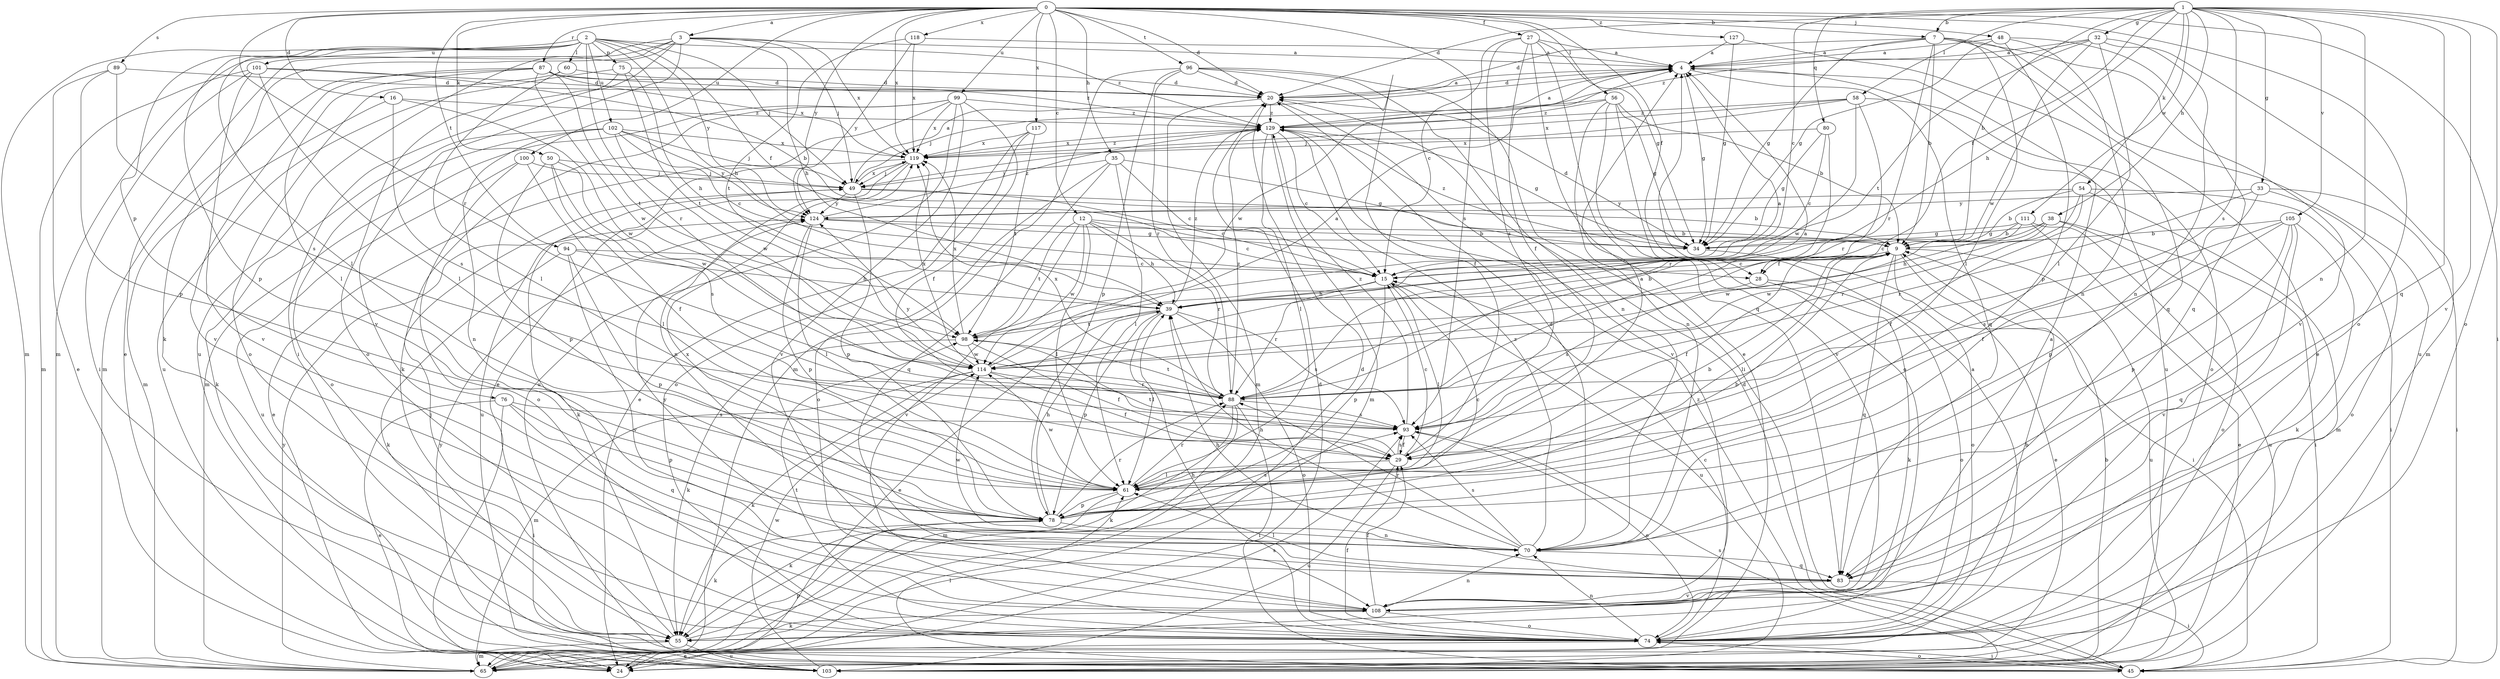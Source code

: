 strict digraph  {
0;
1;
2;
3;
4;
7;
9;
12;
15;
16;
20;
24;
27;
28;
29;
32;
33;
34;
35;
38;
39;
45;
48;
49;
50;
54;
55;
56;
58;
60;
61;
65;
70;
74;
75;
76;
78;
80;
83;
87;
88;
89;
93;
94;
96;
98;
99;
100;
101;
102;
103;
105;
108;
111;
114;
117;
118;
119;
124;
127;
129;
0 -> 3  [label=a];
0 -> 7  [label=b];
0 -> 12  [label=c];
0 -> 16  [label=d];
0 -> 20  [label=d];
0 -> 27  [label=f];
0 -> 28  [label=f];
0 -> 35  [label=h];
0 -> 45  [label=i];
0 -> 48  [label=j];
0 -> 50  [label=k];
0 -> 56  [label=l];
0 -> 74  [label=o];
0 -> 87  [label=r];
0 -> 88  [label=r];
0 -> 89  [label=s];
0 -> 93  [label=s];
0 -> 94  [label=t];
0 -> 96  [label=t];
0 -> 99  [label=u];
0 -> 100  [label=u];
0 -> 117  [label=x];
0 -> 118  [label=x];
0 -> 119  [label=x];
0 -> 124  [label=y];
0 -> 127  [label=z];
1 -> 7  [label=b];
1 -> 9  [label=b];
1 -> 15  [label=c];
1 -> 20  [label=d];
1 -> 28  [label=f];
1 -> 32  [label=g];
1 -> 33  [label=g];
1 -> 38  [label=h];
1 -> 39  [label=h];
1 -> 54  [label=k];
1 -> 58  [label=l];
1 -> 70  [label=n];
1 -> 74  [label=o];
1 -> 80  [label=q];
1 -> 83  [label=q];
1 -> 93  [label=s];
1 -> 105  [label=v];
1 -> 108  [label=v];
1 -> 111  [label=w];
2 -> 28  [label=f];
2 -> 39  [label=h];
2 -> 49  [label=j];
2 -> 60  [label=l];
2 -> 61  [label=l];
2 -> 65  [label=m];
2 -> 75  [label=p];
2 -> 76  [label=p];
2 -> 78  [label=p];
2 -> 88  [label=r];
2 -> 101  [label=u];
2 -> 102  [label=u];
2 -> 124  [label=y];
2 -> 129  [label=z];
3 -> 4  [label=a];
3 -> 24  [label=e];
3 -> 39  [label=h];
3 -> 45  [label=i];
3 -> 49  [label=j];
3 -> 55  [label=k];
3 -> 65  [label=m];
3 -> 103  [label=u];
3 -> 108  [label=v];
3 -> 119  [label=x];
4 -> 20  [label=d];
4 -> 34  [label=g];
4 -> 83  [label=q];
4 -> 103  [label=u];
4 -> 114  [label=w];
7 -> 4  [label=a];
7 -> 9  [label=b];
7 -> 20  [label=d];
7 -> 24  [label=e];
7 -> 34  [label=g];
7 -> 61  [label=l];
7 -> 88  [label=r];
7 -> 103  [label=u];
7 -> 108  [label=v];
9 -> 15  [label=c];
9 -> 24  [label=e];
9 -> 28  [label=f];
9 -> 29  [label=f];
9 -> 61  [label=l];
9 -> 74  [label=o];
9 -> 83  [label=q];
9 -> 103  [label=u];
12 -> 9  [label=b];
12 -> 15  [label=c];
12 -> 39  [label=h];
12 -> 61  [label=l];
12 -> 88  [label=r];
12 -> 98  [label=t];
12 -> 108  [label=v];
12 -> 114  [label=w];
15 -> 39  [label=h];
15 -> 61  [label=l];
15 -> 78  [label=p];
15 -> 88  [label=r];
15 -> 103  [label=u];
16 -> 65  [label=m];
16 -> 93  [label=s];
16 -> 114  [label=w];
16 -> 129  [label=z];
20 -> 4  [label=a];
20 -> 65  [label=m];
20 -> 108  [label=v];
20 -> 129  [label=z];
24 -> 20  [label=d];
27 -> 4  [label=a];
27 -> 15  [label=c];
27 -> 24  [label=e];
27 -> 29  [label=f];
27 -> 34  [label=g];
27 -> 83  [label=q];
27 -> 93  [label=s];
28 -> 55  [label=k];
28 -> 74  [label=o];
28 -> 93  [label=s];
29 -> 15  [label=c];
29 -> 61  [label=l];
29 -> 93  [label=s];
29 -> 98  [label=t];
29 -> 103  [label=u];
32 -> 4  [label=a];
32 -> 61  [label=l];
32 -> 65  [label=m];
32 -> 70  [label=n];
32 -> 98  [label=t];
32 -> 114  [label=w];
32 -> 129  [label=z];
33 -> 45  [label=i];
33 -> 74  [label=o];
33 -> 78  [label=p];
33 -> 88  [label=r];
33 -> 124  [label=y];
34 -> 20  [label=d];
34 -> 45  [label=i];
34 -> 129  [label=z];
35 -> 15  [label=c];
35 -> 34  [label=g];
35 -> 49  [label=j];
35 -> 61  [label=l];
35 -> 74  [label=o];
35 -> 83  [label=q];
38 -> 15  [label=c];
38 -> 34  [label=g];
38 -> 39  [label=h];
38 -> 45  [label=i];
38 -> 74  [label=o];
38 -> 114  [label=w];
39 -> 9  [label=b];
39 -> 24  [label=e];
39 -> 61  [label=l];
39 -> 74  [label=o];
39 -> 78  [label=p];
39 -> 93  [label=s];
39 -> 98  [label=t];
39 -> 129  [label=z];
45 -> 20  [label=d];
45 -> 61  [label=l];
45 -> 74  [label=o];
45 -> 93  [label=s];
48 -> 4  [label=a];
48 -> 34  [label=g];
48 -> 70  [label=n];
48 -> 78  [label=p];
48 -> 83  [label=q];
49 -> 4  [label=a];
49 -> 9  [label=b];
49 -> 15  [label=c];
49 -> 55  [label=k];
49 -> 78  [label=p];
49 -> 119  [label=x];
49 -> 124  [label=y];
50 -> 29  [label=f];
50 -> 49  [label=j];
50 -> 78  [label=p];
50 -> 93  [label=s];
50 -> 114  [label=w];
54 -> 9  [label=b];
54 -> 29  [label=f];
54 -> 45  [label=i];
54 -> 65  [label=m];
54 -> 88  [label=r];
54 -> 124  [label=y];
55 -> 20  [label=d];
55 -> 49  [label=j];
55 -> 65  [label=m];
55 -> 103  [label=u];
56 -> 9  [label=b];
56 -> 34  [label=g];
56 -> 49  [label=j];
56 -> 70  [label=n];
56 -> 74  [label=o];
56 -> 108  [label=v];
56 -> 129  [label=z];
58 -> 49  [label=j];
58 -> 74  [label=o];
58 -> 88  [label=r];
58 -> 114  [label=w];
58 -> 119  [label=x];
58 -> 129  [label=z];
60 -> 20  [label=d];
60 -> 61  [label=l];
60 -> 74  [label=o];
61 -> 4  [label=a];
61 -> 9  [label=b];
61 -> 55  [label=k];
61 -> 78  [label=p];
61 -> 88  [label=r];
61 -> 114  [label=w];
65 -> 4  [label=a];
65 -> 78  [label=p];
65 -> 93  [label=s];
65 -> 124  [label=y];
70 -> 20  [label=d];
70 -> 39  [label=h];
70 -> 83  [label=q];
70 -> 88  [label=r];
70 -> 93  [label=s];
70 -> 114  [label=w];
70 -> 119  [label=x];
70 -> 129  [label=z];
74 -> 9  [label=b];
74 -> 15  [label=c];
74 -> 24  [label=e];
74 -> 29  [label=f];
74 -> 39  [label=h];
74 -> 45  [label=i];
74 -> 70  [label=n];
74 -> 98  [label=t];
75 -> 20  [label=d];
75 -> 39  [label=h];
75 -> 74  [label=o];
75 -> 98  [label=t];
75 -> 103  [label=u];
76 -> 24  [label=e];
76 -> 45  [label=i];
76 -> 78  [label=p];
76 -> 83  [label=q];
76 -> 93  [label=s];
78 -> 9  [label=b];
78 -> 15  [label=c];
78 -> 39  [label=h];
78 -> 55  [label=k];
78 -> 70  [label=n];
78 -> 88  [label=r];
78 -> 93  [label=s];
80 -> 15  [label=c];
80 -> 34  [label=g];
80 -> 88  [label=r];
80 -> 119  [label=x];
83 -> 39  [label=h];
83 -> 45  [label=i];
83 -> 61  [label=l];
83 -> 108  [label=v];
83 -> 124  [label=y];
87 -> 20  [label=d];
87 -> 61  [label=l];
87 -> 65  [label=m];
87 -> 98  [label=t];
87 -> 108  [label=v];
87 -> 114  [label=w];
87 -> 119  [label=x];
87 -> 129  [label=z];
88 -> 4  [label=a];
88 -> 45  [label=i];
88 -> 55  [label=k];
88 -> 65  [label=m];
88 -> 93  [label=s];
88 -> 98  [label=t];
88 -> 119  [label=x];
88 -> 124  [label=y];
88 -> 129  [label=z];
89 -> 20  [label=d];
89 -> 24  [label=e];
89 -> 78  [label=p];
89 -> 93  [label=s];
93 -> 29  [label=f];
93 -> 74  [label=o];
93 -> 129  [label=z];
94 -> 15  [label=c];
94 -> 39  [label=h];
94 -> 55  [label=k];
94 -> 78  [label=p];
94 -> 108  [label=v];
96 -> 20  [label=d];
96 -> 29  [label=f];
96 -> 45  [label=i];
96 -> 65  [label=m];
96 -> 70  [label=n];
96 -> 78  [label=p];
96 -> 88  [label=r];
98 -> 4  [label=a];
98 -> 29  [label=f];
98 -> 55  [label=k];
98 -> 114  [label=w];
98 -> 119  [label=x];
99 -> 24  [label=e];
99 -> 29  [label=f];
99 -> 55  [label=k];
99 -> 65  [label=m];
99 -> 103  [label=u];
99 -> 108  [label=v];
99 -> 119  [label=x];
99 -> 129  [label=z];
100 -> 49  [label=j];
100 -> 61  [label=l];
100 -> 74  [label=o];
100 -> 103  [label=u];
101 -> 9  [label=b];
101 -> 20  [label=d];
101 -> 45  [label=i];
101 -> 61  [label=l];
101 -> 65  [label=m];
101 -> 108  [label=v];
102 -> 15  [label=c];
102 -> 49  [label=j];
102 -> 55  [label=k];
102 -> 70  [label=n];
102 -> 74  [label=o];
102 -> 114  [label=w];
102 -> 119  [label=x];
102 -> 124  [label=y];
103 -> 9  [label=b];
103 -> 114  [label=w];
103 -> 124  [label=y];
103 -> 129  [label=z];
105 -> 9  [label=b];
105 -> 29  [label=f];
105 -> 55  [label=k];
105 -> 78  [label=p];
105 -> 83  [label=q];
105 -> 93  [label=s];
105 -> 108  [label=v];
108 -> 4  [label=a];
108 -> 29  [label=f];
108 -> 55  [label=k];
108 -> 70  [label=n];
108 -> 74  [label=o];
111 -> 9  [label=b];
111 -> 24  [label=e];
111 -> 34  [label=g];
111 -> 103  [label=u];
111 -> 114  [label=w];
114 -> 4  [label=a];
114 -> 29  [label=f];
114 -> 55  [label=k];
114 -> 65  [label=m];
114 -> 88  [label=r];
114 -> 119  [label=x];
117 -> 24  [label=e];
117 -> 74  [label=o];
117 -> 98  [label=t];
117 -> 119  [label=x];
118 -> 4  [label=a];
118 -> 98  [label=t];
118 -> 119  [label=x];
118 -> 124  [label=y];
119 -> 24  [label=e];
119 -> 49  [label=j];
119 -> 70  [label=n];
119 -> 103  [label=u];
119 -> 129  [label=z];
124 -> 9  [label=b];
124 -> 34  [label=g];
124 -> 61  [label=l];
124 -> 78  [label=p];
124 -> 129  [label=z];
127 -> 4  [label=a];
127 -> 34  [label=g];
127 -> 83  [label=q];
129 -> 4  [label=a];
129 -> 15  [label=c];
129 -> 34  [label=g];
129 -> 61  [label=l];
129 -> 65  [label=m];
129 -> 119  [label=x];
}
